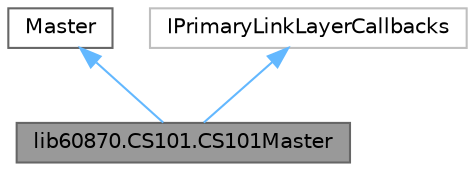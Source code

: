 digraph "lib60870.CS101.CS101Master"
{
 // LATEX_PDF_SIZE
  bgcolor="transparent";
  edge [fontname=Helvetica,fontsize=10,labelfontname=Helvetica,labelfontsize=10];
  node [fontname=Helvetica,fontsize=10,shape=box,height=0.2,width=0.4];
  Node1 [id="Node000001",label="lib60870.CS101.CS101Master",height=0.2,width=0.4,color="gray40", fillcolor="grey60", style="filled", fontcolor="black",tooltip=" "];
  Node2 -> Node1 [id="edge1_Node000001_Node000002",dir="back",color="steelblue1",style="solid",tooltip=" "];
  Node2 [id="Node000002",label="Master",height=0.2,width=0.4,color="gray40", fillcolor="white", style="filled",URL="$classlib60870_1_1_c_s101_1_1_master.html",tooltip="Common interface for CS104 and CS101 balanced and unbalanced master."];
  Node3 -> Node1 [id="edge2_Node000001_Node000003",dir="back",color="steelblue1",style="solid",tooltip=" "];
  Node3 [id="Node000003",label="IPrimaryLinkLayerCallbacks",height=0.2,width=0.4,color="grey75", fillcolor="white", style="filled",tooltip=" "];
}
